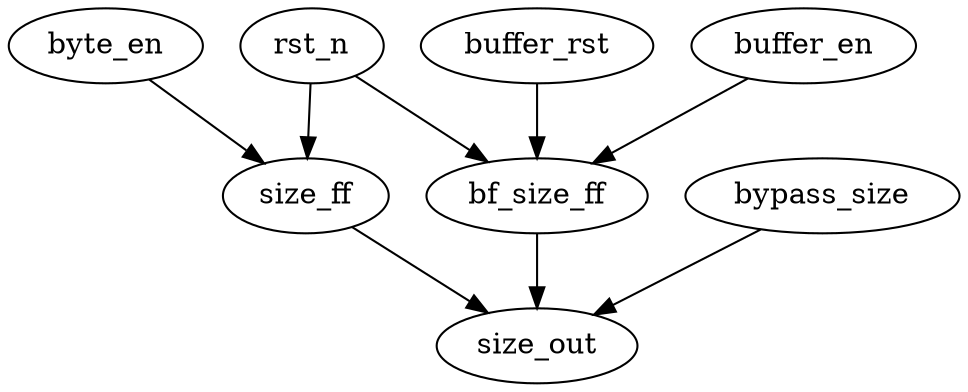 strict digraph "" {
	rst_n	 [complexity=5,
		importance=0.0754222419779,
		rank=0.0150844483956];
	size_ff	 [complexity=4,
		importance=0.0347443416142,
		rank=0.00868608540355];
	rst_n -> size_ff;
	bf_size_ff	 [complexity=4,
		importance=0.0358922525962,
		rank=0.00897306314904];
	rst_n -> bf_size_ff;
	buffer_rst	 [complexity=5,
		importance=0.0418258113457,
		rank=0.00836516226913];
	buffer_rst -> bf_size_ff;
	size_out	 [complexity=0,
		importance=0.0201401869233,
		rank=0.0];
	size_ff -> size_out;
	bypass_size	 [complexity=4,
		importance=0.0260737456728,
		rank=0.00651843641821];
	bypass_size -> size_out;
	buffer_en	 [complexity=5,
		importance=0.0777180639418,
		rank=0.0155436127884];
	buffer_en -> bf_size_ff;
	byte_en	 [complexity=5,
		importance=0.0406779003637,
		rank=0.00813558007273];
	byte_en -> size_ff;
	bf_size_ff -> size_out;
}
